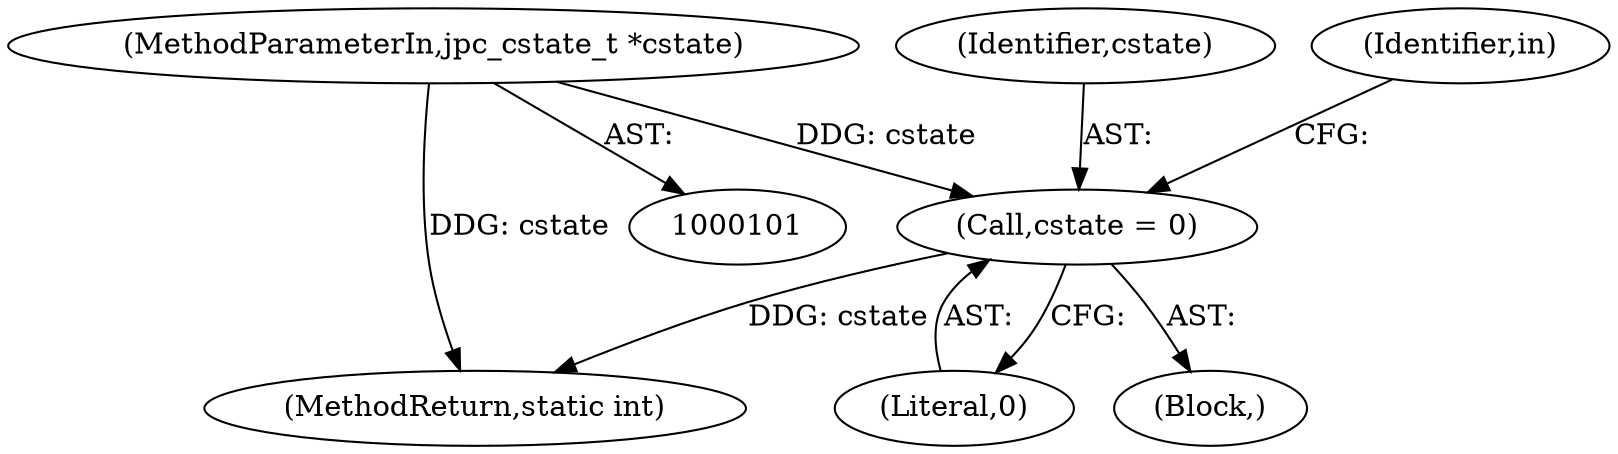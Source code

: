 digraph "0_jasper_d8c2604cd438c41ec72aff52c16ebd8183068020@pointer" {
"1000117" [label="(Call,cstate = 0)"];
"1000103" [label="(MethodParameterIn,jpc_cstate_t *cstate)"];
"1000399" [label="(MethodReturn,static int)"];
"1000105" [label="(Block,)"];
"1000118" [label="(Identifier,cstate)"];
"1000123" [label="(Identifier,in)"];
"1000103" [label="(MethodParameterIn,jpc_cstate_t *cstate)"];
"1000117" [label="(Call,cstate = 0)"];
"1000119" [label="(Literal,0)"];
"1000117" -> "1000105"  [label="AST: "];
"1000117" -> "1000119"  [label="CFG: "];
"1000118" -> "1000117"  [label="AST: "];
"1000119" -> "1000117"  [label="AST: "];
"1000123" -> "1000117"  [label="CFG: "];
"1000117" -> "1000399"  [label="DDG: cstate"];
"1000103" -> "1000117"  [label="DDG: cstate"];
"1000103" -> "1000101"  [label="AST: "];
"1000103" -> "1000399"  [label="DDG: cstate"];
}
